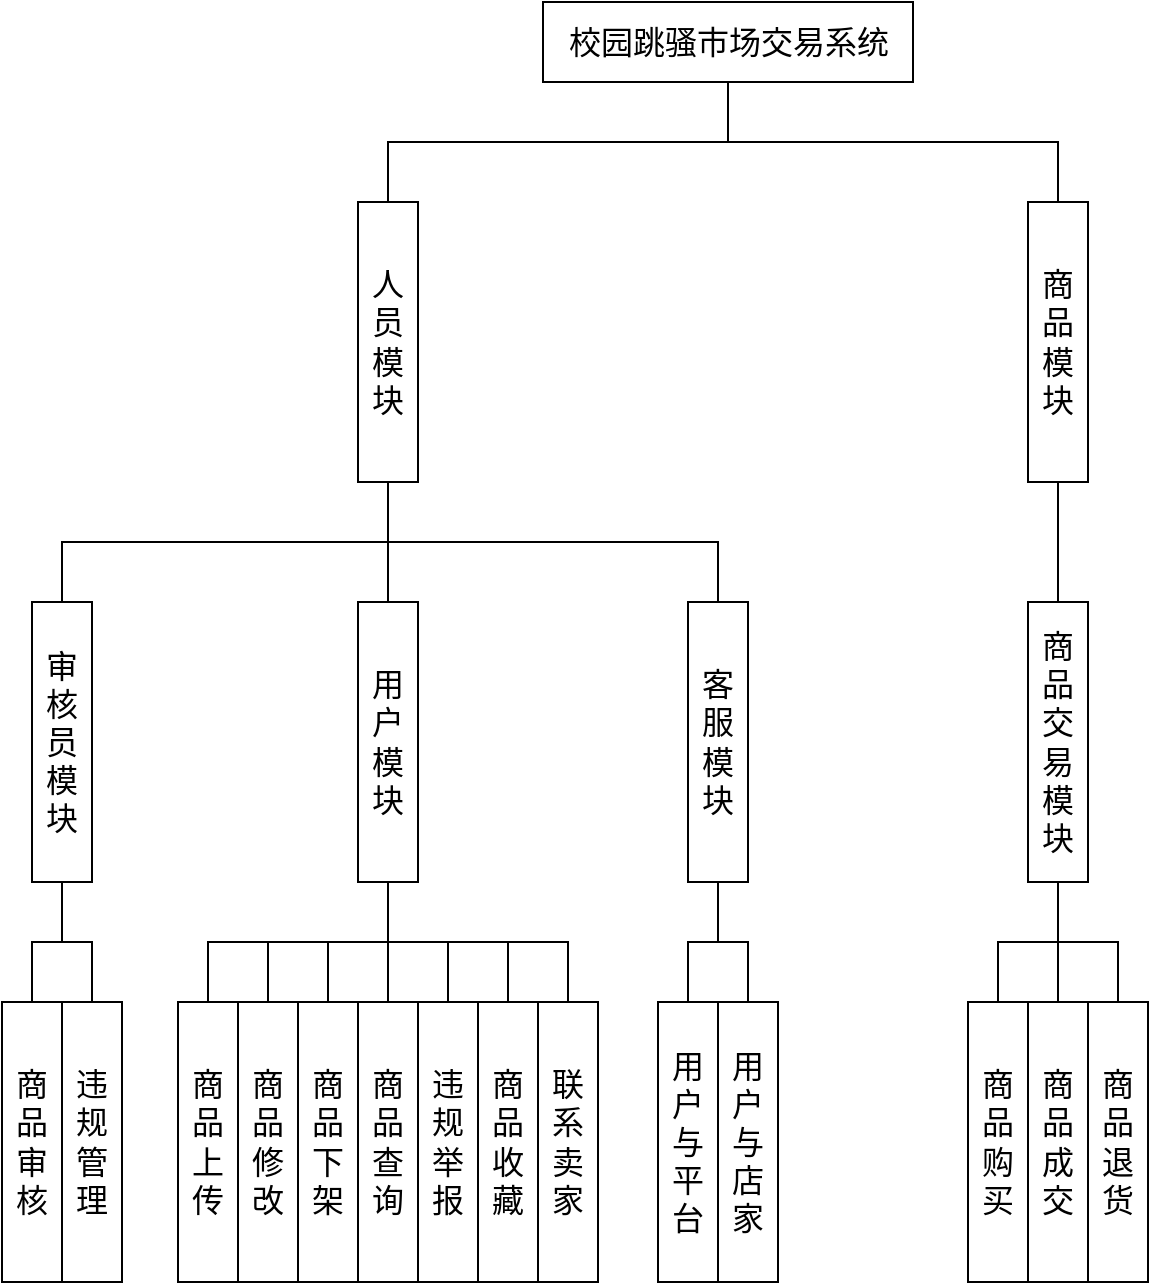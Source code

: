 <mxfile version="17.4.5" type="github">
  <diagram id="IZfgekErxJ8Bl-5lO6em" name="第 1 页">
    <mxGraphModel dx="1466" dy="845" grid="0" gridSize="10" guides="1" tooltips="1" connect="1" arrows="1" fold="1" page="1" pageScale="1" pageWidth="1169" pageHeight="827" math="0" shadow="0">
      <root>
        <mxCell id="0" />
        <mxCell id="1" parent="0" />
        <mxCell id="pzcqqS4UqjUTK4ZPxBAx-52" style="edgeStyle=orthogonalEdgeStyle;rounded=0;orthogonalLoop=1;jettySize=auto;html=1;exitX=0.5;exitY=1;exitDx=0;exitDy=0;entryX=0.5;entryY=0;entryDx=0;entryDy=0;fontSize=16;endArrow=none;endFill=0;" parent="1" source="pzcqqS4UqjUTK4ZPxBAx-1" target="pzcqqS4UqjUTK4ZPxBAx-3" edge="1">
          <mxGeometry relative="1" as="geometry" />
        </mxCell>
        <mxCell id="pzcqqS4UqjUTK4ZPxBAx-53" style="edgeStyle=orthogonalEdgeStyle;rounded=0;orthogonalLoop=1;jettySize=auto;html=1;exitX=0.5;exitY=1;exitDx=0;exitDy=0;fontSize=16;endArrow=none;endFill=0;" parent="1" source="pzcqqS4UqjUTK4ZPxBAx-1" target="pzcqqS4UqjUTK4ZPxBAx-2" edge="1">
          <mxGeometry relative="1" as="geometry" />
        </mxCell>
        <mxCell id="pzcqqS4UqjUTK4ZPxBAx-1" value="&lt;font style=&quot;font-size: 16px&quot;&gt;校园跳骚市场交易系统&lt;/font&gt;" style="rounded=0;whiteSpace=wrap;html=1;" parent="1" vertex="1">
          <mxGeometry x="467.5" y="60" width="185" height="40" as="geometry" />
        </mxCell>
        <mxCell id="pzcqqS4UqjUTK4ZPxBAx-51" style="edgeStyle=orthogonalEdgeStyle;rounded=0;orthogonalLoop=1;jettySize=auto;html=1;exitX=0.5;exitY=1;exitDx=0;exitDy=0;entryX=0.5;entryY=0;entryDx=0;entryDy=0;fontSize=16;endArrow=none;endFill=0;" parent="1" source="pzcqqS4UqjUTK4ZPxBAx-2" target="pzcqqS4UqjUTK4ZPxBAx-9" edge="1">
          <mxGeometry relative="1" as="geometry" />
        </mxCell>
        <mxCell id="pzcqqS4UqjUTK4ZPxBAx-2" value="商品模块" style="rounded=0;whiteSpace=wrap;html=1;fontSize=16;" parent="1" vertex="1">
          <mxGeometry x="710" y="160" width="30" height="140" as="geometry" />
        </mxCell>
        <mxCell id="pzcqqS4UqjUTK4ZPxBAx-34" style="edgeStyle=orthogonalEdgeStyle;rounded=0;orthogonalLoop=1;jettySize=auto;html=1;exitX=0.5;exitY=1;exitDx=0;exitDy=0;fontSize=16;entryX=0.5;entryY=0;entryDx=0;entryDy=0;endArrow=none;endFill=0;" parent="1" source="pzcqqS4UqjUTK4ZPxBAx-3" target="pzcqqS4UqjUTK4ZPxBAx-5" edge="1">
          <mxGeometry relative="1" as="geometry">
            <mxPoint x="390" y="320" as="targetPoint" />
            <Array as="points">
              <mxPoint x="390" y="360" />
            </Array>
          </mxGeometry>
        </mxCell>
        <mxCell id="pzcqqS4UqjUTK4ZPxBAx-36" style="edgeStyle=orthogonalEdgeStyle;rounded=0;orthogonalLoop=1;jettySize=auto;html=1;exitX=0.5;exitY=1;exitDx=0;exitDy=0;entryX=0.5;entryY=0;entryDx=0;entryDy=0;fontSize=16;endArrow=none;endFill=0;" parent="1" source="pzcqqS4UqjUTK4ZPxBAx-3" target="pzcqqS4UqjUTK4ZPxBAx-6" edge="1">
          <mxGeometry relative="1" as="geometry" />
        </mxCell>
        <mxCell id="pzcqqS4UqjUTK4ZPxBAx-37" style="edgeStyle=orthogonalEdgeStyle;rounded=0;orthogonalLoop=1;jettySize=auto;html=1;exitX=0.5;exitY=1;exitDx=0;exitDy=0;fontSize=16;endArrow=none;endFill=0;" parent="1" source="pzcqqS4UqjUTK4ZPxBAx-3" target="pzcqqS4UqjUTK4ZPxBAx-13" edge="1">
          <mxGeometry relative="1" as="geometry" />
        </mxCell>
        <mxCell id="pzcqqS4UqjUTK4ZPxBAx-3" value="人员模块" style="rounded=0;whiteSpace=wrap;html=1;fontSize=16;" parent="1" vertex="1">
          <mxGeometry x="375" y="160" width="30" height="140" as="geometry" />
        </mxCell>
        <mxCell id="pzcqqS4UqjUTK4ZPxBAx-38" style="edgeStyle=orthogonalEdgeStyle;rounded=0;orthogonalLoop=1;jettySize=auto;html=1;exitX=0.5;exitY=1;exitDx=0;exitDy=0;fontSize=16;endArrow=none;endFill=0;" parent="1" source="pzcqqS4UqjUTK4ZPxBAx-5" target="pzcqqS4UqjUTK4ZPxBAx-18" edge="1">
          <mxGeometry relative="1" as="geometry" />
        </mxCell>
        <mxCell id="pzcqqS4UqjUTK4ZPxBAx-39" style="edgeStyle=orthogonalEdgeStyle;rounded=0;orthogonalLoop=1;jettySize=auto;html=1;exitX=0.5;exitY=1;exitDx=0;exitDy=0;fontSize=16;endArrow=none;endFill=0;" parent="1" source="pzcqqS4UqjUTK4ZPxBAx-5" target="pzcqqS4UqjUTK4ZPxBAx-12" edge="1">
          <mxGeometry relative="1" as="geometry" />
        </mxCell>
        <mxCell id="pzcqqS4UqjUTK4ZPxBAx-40" style="edgeStyle=orthogonalEdgeStyle;rounded=0;orthogonalLoop=1;jettySize=auto;html=1;exitX=0.5;exitY=1;exitDx=0;exitDy=0;entryX=0.5;entryY=0;entryDx=0;entryDy=0;fontSize=16;endArrow=none;endFill=0;" parent="1" source="pzcqqS4UqjUTK4ZPxBAx-5" target="pzcqqS4UqjUTK4ZPxBAx-19" edge="1">
          <mxGeometry relative="1" as="geometry" />
        </mxCell>
        <mxCell id="pzcqqS4UqjUTK4ZPxBAx-41" style="edgeStyle=orthogonalEdgeStyle;rounded=0;orthogonalLoop=1;jettySize=auto;html=1;exitX=0.5;exitY=1;exitDx=0;exitDy=0;entryX=0.5;entryY=0;entryDx=0;entryDy=0;fontSize=16;endArrow=none;endFill=0;" parent="1" source="pzcqqS4UqjUTK4ZPxBAx-5" target="pzcqqS4UqjUTK4ZPxBAx-25" edge="1">
          <mxGeometry relative="1" as="geometry" />
        </mxCell>
        <mxCell id="pzcqqS4UqjUTK4ZPxBAx-42" style="edgeStyle=orthogonalEdgeStyle;rounded=0;orthogonalLoop=1;jettySize=auto;html=1;exitX=0.5;exitY=1;exitDx=0;exitDy=0;entryX=0.5;entryY=0;entryDx=0;entryDy=0;fontSize=16;endArrow=none;endFill=0;" parent="1" source="pzcqqS4UqjUTK4ZPxBAx-5" target="pzcqqS4UqjUTK4ZPxBAx-26" edge="1">
          <mxGeometry relative="1" as="geometry" />
        </mxCell>
        <mxCell id="pzcqqS4UqjUTK4ZPxBAx-43" style="edgeStyle=orthogonalEdgeStyle;rounded=0;orthogonalLoop=1;jettySize=auto;html=1;exitX=0.5;exitY=1;exitDx=0;exitDy=0;entryX=0.5;entryY=0;entryDx=0;entryDy=0;fontSize=16;endArrow=none;endFill=0;" parent="1" source="pzcqqS4UqjUTK4ZPxBAx-5" target="pzcqqS4UqjUTK4ZPxBAx-24" edge="1">
          <mxGeometry relative="1" as="geometry" />
        </mxCell>
        <mxCell id="pzcqqS4UqjUTK4ZPxBAx-5" value="用户模块" style="rounded=0;whiteSpace=wrap;html=1;fontSize=16;" parent="1" vertex="1">
          <mxGeometry x="375" y="360" width="30" height="140" as="geometry" />
        </mxCell>
        <mxCell id="pzcqqS4UqjUTK4ZPxBAx-44" style="edgeStyle=orthogonalEdgeStyle;rounded=0;orthogonalLoop=1;jettySize=auto;html=1;exitX=0.5;exitY=1;exitDx=0;exitDy=0;entryX=0.5;entryY=0;entryDx=0;entryDy=0;fontSize=16;endArrow=none;endFill=0;" parent="1" source="pzcqqS4UqjUTK4ZPxBAx-6" target="pzcqqS4UqjUTK4ZPxBAx-8" edge="1">
          <mxGeometry relative="1" as="geometry" />
        </mxCell>
        <mxCell id="pzcqqS4UqjUTK4ZPxBAx-45" style="edgeStyle=orthogonalEdgeStyle;rounded=0;orthogonalLoop=1;jettySize=auto;html=1;exitX=0.5;exitY=1;exitDx=0;exitDy=0;entryX=0.5;entryY=0;entryDx=0;entryDy=0;fontSize=16;endArrow=none;endFill=0;" parent="1" source="pzcqqS4UqjUTK4ZPxBAx-6" target="pzcqqS4UqjUTK4ZPxBAx-17" edge="1">
          <mxGeometry relative="1" as="geometry" />
        </mxCell>
        <mxCell id="pzcqqS4UqjUTK4ZPxBAx-6" value="审核员模块" style="rounded=0;whiteSpace=wrap;html=1;fontSize=16;" parent="1" vertex="1">
          <mxGeometry x="212" y="360" width="30" height="140" as="geometry" />
        </mxCell>
        <mxCell id="pzcqqS4UqjUTK4ZPxBAx-8" value="商品审核" style="rounded=0;whiteSpace=wrap;html=1;fontSize=16;" parent="1" vertex="1">
          <mxGeometry x="197" y="560" width="30" height="140" as="geometry" />
        </mxCell>
        <mxCell id="pzcqqS4UqjUTK4ZPxBAx-48" style="edgeStyle=orthogonalEdgeStyle;rounded=0;orthogonalLoop=1;jettySize=auto;html=1;exitX=0.5;exitY=1;exitDx=0;exitDy=0;entryX=0.5;entryY=0;entryDx=0;entryDy=0;fontSize=16;endArrow=none;endFill=0;" parent="1" source="pzcqqS4UqjUTK4ZPxBAx-9" target="pzcqqS4UqjUTK4ZPxBAx-11" edge="1">
          <mxGeometry relative="1" as="geometry" />
        </mxCell>
        <mxCell id="pzcqqS4UqjUTK4ZPxBAx-49" style="edgeStyle=orthogonalEdgeStyle;rounded=0;orthogonalLoop=1;jettySize=auto;html=1;exitX=0.5;exitY=1;exitDx=0;exitDy=0;entryX=0.5;entryY=0;entryDx=0;entryDy=0;fontSize=16;endArrow=none;endFill=0;" parent="1" source="pzcqqS4UqjUTK4ZPxBAx-9" target="pzcqqS4UqjUTK4ZPxBAx-32" edge="1">
          <mxGeometry relative="1" as="geometry" />
        </mxCell>
        <mxCell id="pzcqqS4UqjUTK4ZPxBAx-50" style="edgeStyle=orthogonalEdgeStyle;rounded=0;orthogonalLoop=1;jettySize=auto;html=1;exitX=0.5;exitY=1;exitDx=0;exitDy=0;entryX=0.5;entryY=0;entryDx=0;entryDy=0;fontSize=16;endArrow=none;endFill=0;" parent="1" source="pzcqqS4UqjUTK4ZPxBAx-9" target="pzcqqS4UqjUTK4ZPxBAx-20" edge="1">
          <mxGeometry relative="1" as="geometry" />
        </mxCell>
        <mxCell id="pzcqqS4UqjUTK4ZPxBAx-9" value="商品交易模块" style="rounded=0;whiteSpace=wrap;html=1;fontSize=16;" parent="1" vertex="1">
          <mxGeometry x="710" y="360" width="30" height="140" as="geometry" />
        </mxCell>
        <mxCell id="pzcqqS4UqjUTK4ZPxBAx-11" value="商品购买" style="rounded=0;whiteSpace=wrap;html=1;fontSize=16;" parent="1" vertex="1">
          <mxGeometry x="680" y="560" width="30" height="140" as="geometry" />
        </mxCell>
        <mxCell id="pzcqqS4UqjUTK4ZPxBAx-12" value="商品修改" style="rounded=0;whiteSpace=wrap;html=1;fontSize=16;" parent="1" vertex="1">
          <mxGeometry x="315" y="560" width="30" height="140" as="geometry" />
        </mxCell>
        <mxCell id="pzcqqS4UqjUTK4ZPxBAx-46" style="edgeStyle=orthogonalEdgeStyle;rounded=0;orthogonalLoop=1;jettySize=auto;html=1;exitX=0.5;exitY=1;exitDx=0;exitDy=0;entryX=0.5;entryY=0;entryDx=0;entryDy=0;fontSize=16;endArrow=none;endFill=0;" parent="1" source="pzcqqS4UqjUTK4ZPxBAx-13" target="pzcqqS4UqjUTK4ZPxBAx-14" edge="1">
          <mxGeometry relative="1" as="geometry" />
        </mxCell>
        <mxCell id="pzcqqS4UqjUTK4ZPxBAx-47" style="edgeStyle=orthogonalEdgeStyle;rounded=0;orthogonalLoop=1;jettySize=auto;html=1;exitX=0.5;exitY=1;exitDx=0;exitDy=0;entryX=0.5;entryY=0;entryDx=0;entryDy=0;fontSize=16;endArrow=none;endFill=0;" parent="1" source="pzcqqS4UqjUTK4ZPxBAx-13" target="pzcqqS4UqjUTK4ZPxBAx-16" edge="1">
          <mxGeometry relative="1" as="geometry" />
        </mxCell>
        <mxCell id="pzcqqS4UqjUTK4ZPxBAx-13" value="客服模块" style="rounded=0;whiteSpace=wrap;html=1;fontSize=16;" parent="1" vertex="1">
          <mxGeometry x="540" y="360" width="30" height="140" as="geometry" />
        </mxCell>
        <mxCell id="pzcqqS4UqjUTK4ZPxBAx-14" value="用户与平台" style="rounded=0;whiteSpace=wrap;html=1;fontSize=16;" parent="1" vertex="1">
          <mxGeometry x="525" y="560" width="30" height="140" as="geometry" />
        </mxCell>
        <mxCell id="pzcqqS4UqjUTK4ZPxBAx-16" value="用户与店家" style="rounded=0;whiteSpace=wrap;html=1;fontSize=16;" parent="1" vertex="1">
          <mxGeometry x="555" y="560" width="30" height="140" as="geometry" />
        </mxCell>
        <mxCell id="pzcqqS4UqjUTK4ZPxBAx-17" value="违规管理" style="rounded=0;whiteSpace=wrap;html=1;fontSize=16;" parent="1" vertex="1">
          <mxGeometry x="227" y="560" width="30" height="140" as="geometry" />
        </mxCell>
        <mxCell id="pzcqqS4UqjUTK4ZPxBAx-18" value="商品上传" style="rounded=0;whiteSpace=wrap;html=1;fontSize=16;" parent="1" vertex="1">
          <mxGeometry x="285" y="560" width="30" height="140" as="geometry" />
        </mxCell>
        <mxCell id="pzcqqS4UqjUTK4ZPxBAx-19" value="商品下架" style="rounded=0;whiteSpace=wrap;html=1;fontSize=16;" parent="1" vertex="1">
          <mxGeometry x="345" y="560" width="30" height="140" as="geometry" />
        </mxCell>
        <mxCell id="pzcqqS4UqjUTK4ZPxBAx-20" value="商品退货" style="rounded=0;whiteSpace=wrap;html=1;fontSize=16;" parent="1" vertex="1">
          <mxGeometry x="740" y="560" width="30" height="140" as="geometry" />
        </mxCell>
        <mxCell id="pzcqqS4UqjUTK4ZPxBAx-24" value="商品收藏" style="rounded=0;whiteSpace=wrap;html=1;fontSize=16;" parent="1" vertex="1">
          <mxGeometry x="435" y="560" width="30" height="140" as="geometry" />
        </mxCell>
        <mxCell id="pzcqqS4UqjUTK4ZPxBAx-25" value="商品查询" style="rounded=0;whiteSpace=wrap;html=1;fontSize=16;" parent="1" vertex="1">
          <mxGeometry x="375" y="560" width="30" height="140" as="geometry" />
        </mxCell>
        <mxCell id="pzcqqS4UqjUTK4ZPxBAx-26" value="违规举报" style="rounded=0;whiteSpace=wrap;html=1;fontSize=16;" parent="1" vertex="1">
          <mxGeometry x="405" y="560" width="30" height="140" as="geometry" />
        </mxCell>
        <mxCell id="pzcqqS4UqjUTK4ZPxBAx-32" value="商品成交" style="rounded=0;whiteSpace=wrap;html=1;fontSize=16;" parent="1" vertex="1">
          <mxGeometry x="710" y="560" width="30" height="140" as="geometry" />
        </mxCell>
        <mxCell id="5srs3ZVo2iCE7U0_LQaD-4" style="edgeStyle=orthogonalEdgeStyle;rounded=0;orthogonalLoop=1;jettySize=auto;html=1;exitX=0.5;exitY=0;exitDx=0;exitDy=0;entryX=0.5;entryY=1;entryDx=0;entryDy=0;endArrow=none;endFill=0;" edge="1" parent="1" source="5srs3ZVo2iCE7U0_LQaD-1" target="pzcqqS4UqjUTK4ZPxBAx-5">
          <mxGeometry relative="1" as="geometry" />
        </mxCell>
        <mxCell id="5srs3ZVo2iCE7U0_LQaD-1" value="联系卖家" style="rounded=0;whiteSpace=wrap;html=1;fontSize=16;" vertex="1" parent="1">
          <mxGeometry x="465" y="560" width="30" height="140" as="geometry" />
        </mxCell>
      </root>
    </mxGraphModel>
  </diagram>
</mxfile>
